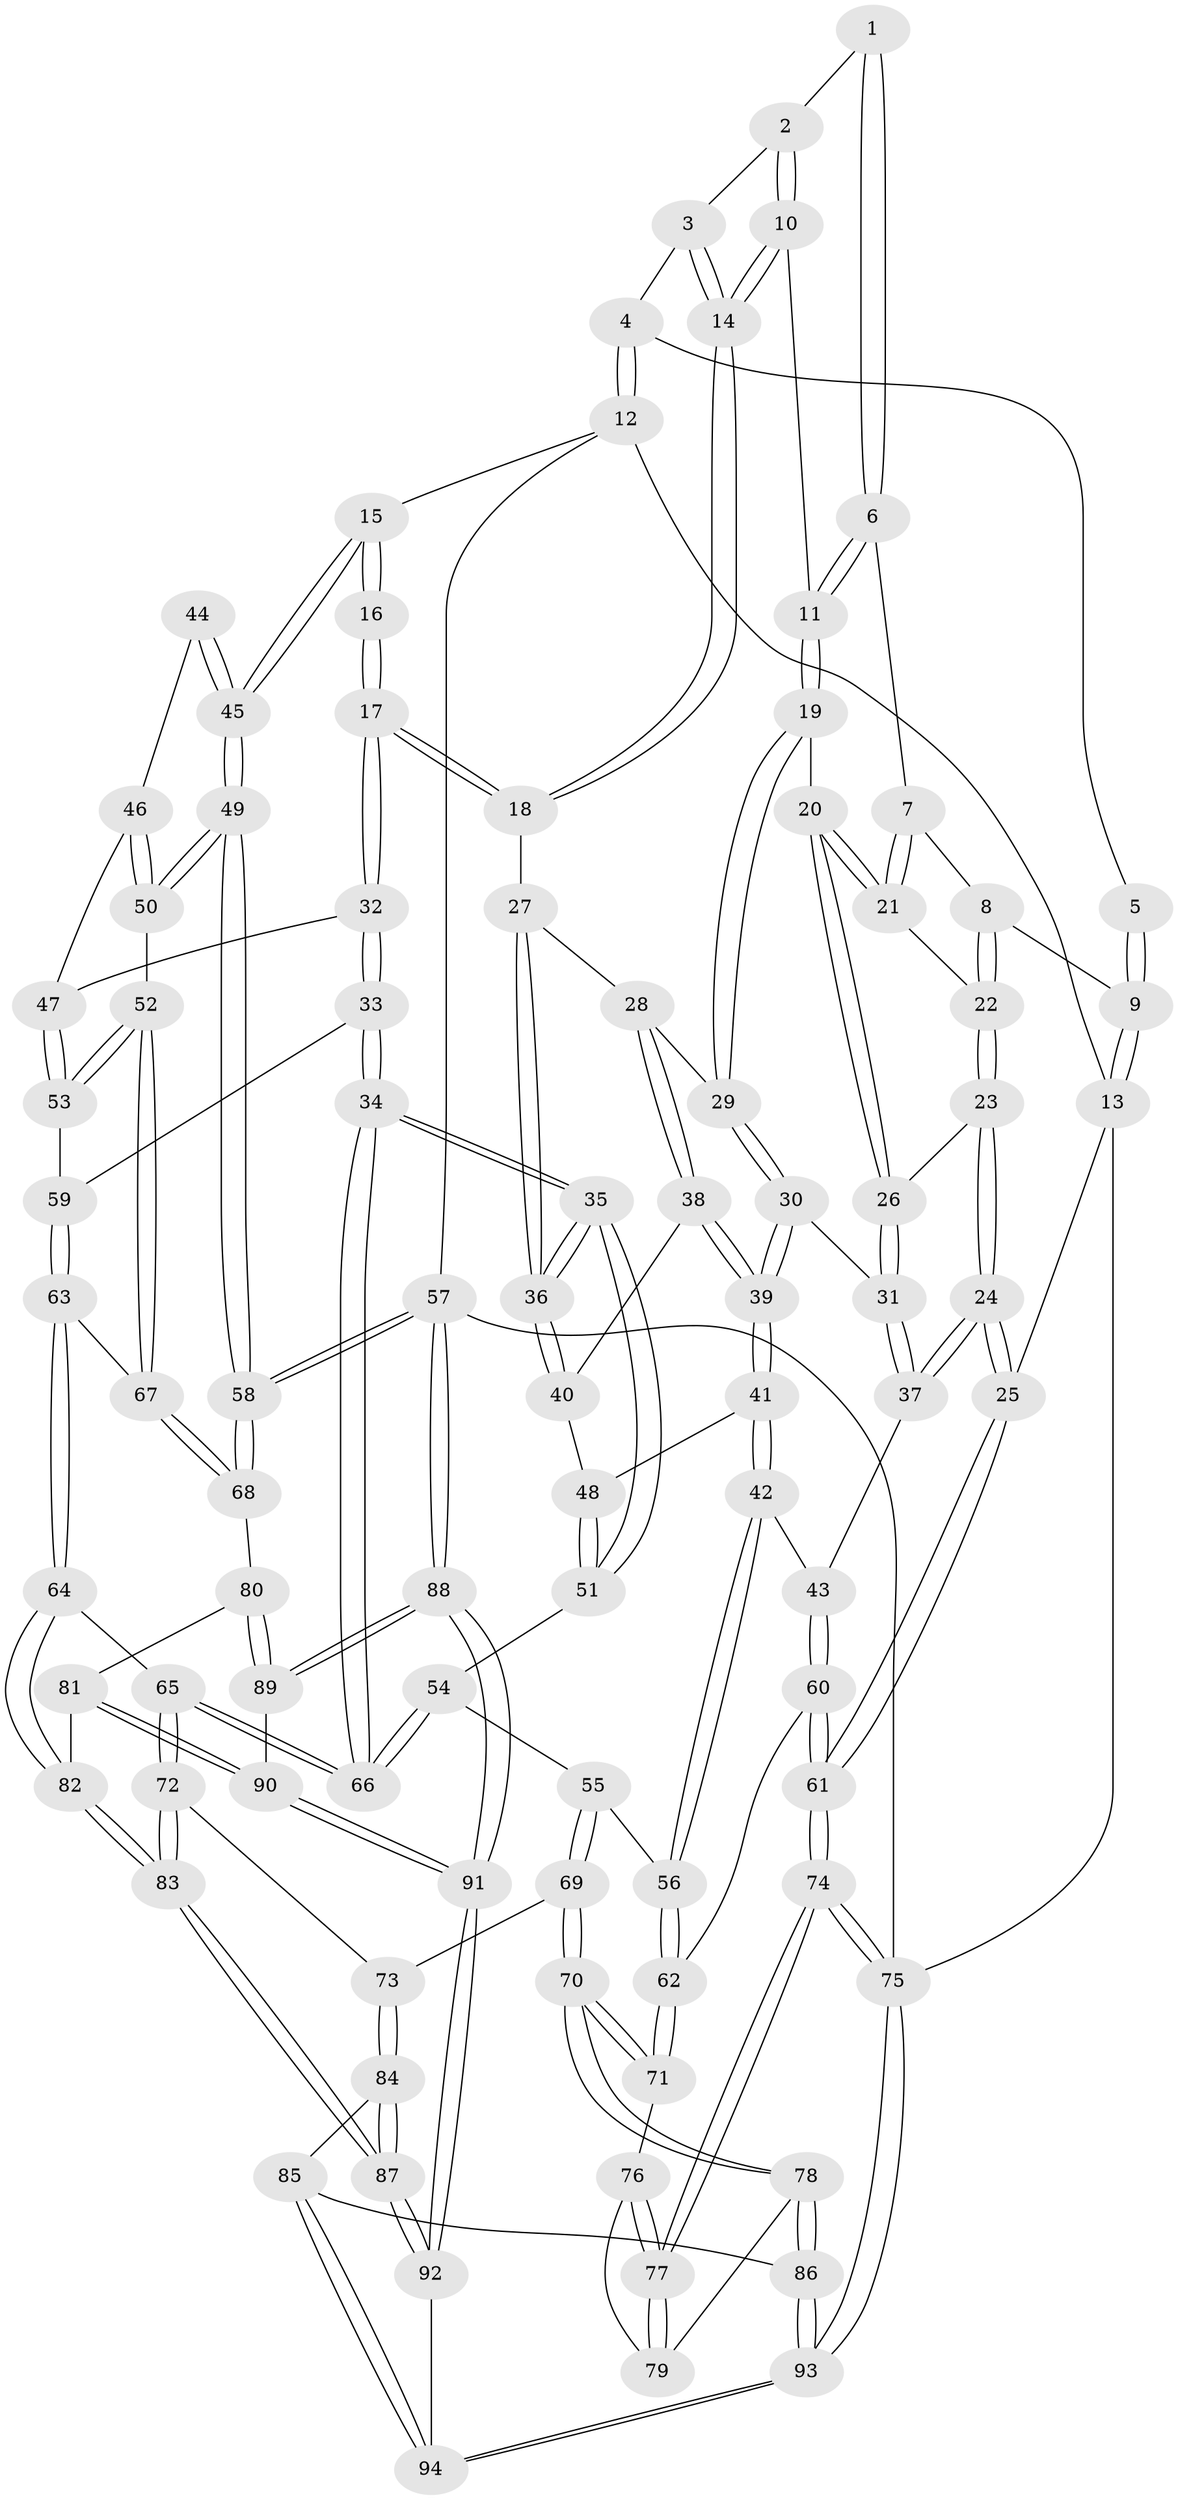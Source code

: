 // Generated by graph-tools (version 1.1) at 2025/27/03/09/25 03:27:07]
// undirected, 94 vertices, 232 edges
graph export_dot {
graph [start="1"]
  node [color=gray90,style=filled];
  1 [pos="+0.3801602379306993+0.02152934973968375"];
  2 [pos="+0.4061984005059976+0.05376339053714571"];
  3 [pos="+0.62913391739678+0.029824083443853042"];
  4 [pos="+0.7735928629880312+0"];
  5 [pos="+0.35122802526193875+0"];
  6 [pos="+0.3028305139223658+0.13662474157978563"];
  7 [pos="+0.3026302576265112+0.13655326478387417"];
  8 [pos="+0.032228345983226596+0"];
  9 [pos="+0+0"];
  10 [pos="+0.4534247221176738+0.13576776865143902"];
  11 [pos="+0.33881511690142474+0.19247680402882955"];
  12 [pos="+1+0"];
  13 [pos="+0+0"];
  14 [pos="+0.5626253433026552+0.16842986234669882"];
  15 [pos="+1+0"];
  16 [pos="+0.7529258154311244+0.2759522792164724"];
  17 [pos="+0.6702455204997759+0.32765295775040304"];
  18 [pos="+0.5680969714804495+0.20513629999807953"];
  19 [pos="+0.33304420167401394+0.24766165983749758"];
  20 [pos="+0.21814535119483366+0.2240290786200622"];
  21 [pos="+0.21261818230315843+0.18633467641346443"];
  22 [pos="+0.0756318424889723+0.06181676934546761"];
  23 [pos="+0.09607424028515996+0.25642744575274834"];
  24 [pos="+0+0.4113533759330288"];
  25 [pos="+0+0.41548706910577216"];
  26 [pos="+0.1538629298996612+0.2835623460313621"];
  27 [pos="+0.4822199468444128+0.26290315183000157"];
  28 [pos="+0.3539317210982594+0.28640759959314976"];
  29 [pos="+0.3394510577963351+0.2704861194091772"];
  30 [pos="+0.20575861997734216+0.3287617744399292"];
  31 [pos="+0.167664187827476+0.30333171163723627"];
  32 [pos="+0.6652046642786077+0.3824271719268545"];
  33 [pos="+0.6391601106736814+0.43131248180765575"];
  34 [pos="+0.5479664184583432+0.512154942386808"];
  35 [pos="+0.5318668781679271+0.4992454409924922"];
  36 [pos="+0.4724613808850509+0.4188040084718752"];
  37 [pos="+0.0732676199580574+0.47816468122211825"];
  38 [pos="+0.3576648432956134+0.3198578565918991"];
  39 [pos="+0.22947318435630187+0.4190602023944649"];
  40 [pos="+0.371618943824584+0.35080987448351364"];
  41 [pos="+0.22907957242258176+0.42328151468235115"];
  42 [pos="+0.18527674268825076+0.48905837626922694"];
  43 [pos="+0.0754953213798523+0.479652554366633"];
  44 [pos="+0.8492837259313379+0.38198677065356557"];
  45 [pos="+1+0.30651873860270895"];
  46 [pos="+0.7861515286092254+0.4072787295785148"];
  47 [pos="+0.7308963562256188+0.40179834134454095"];
  48 [pos="+0.3322706786910098+0.43767216950727"];
  49 [pos="+1+0.4062803129196845"];
  50 [pos="+0.9504985674831969+0.5004198113321583"];
  51 [pos="+0.34629155792042593+0.465123126748172"];
  52 [pos="+0.9059009814476273+0.5365091634071382"];
  53 [pos="+0.8739862686913864+0.5361801914869969"];
  54 [pos="+0.2958053100837417+0.5545956151877032"];
  55 [pos="+0.2534314491053002+0.5659399775086477"];
  56 [pos="+0.23063297263443125+0.5483641881418931"];
  57 [pos="+1+1"];
  58 [pos="+1+0.8043814995564266"];
  59 [pos="+0.7846336303380779+0.5537369382547217"];
  60 [pos="+0.07886694280414924+0.6393872844332562"];
  61 [pos="+0+0.687370384112577"];
  62 [pos="+0.09924579566216797+0.6600071397422638"];
  63 [pos="+0.7140595265458142+0.7233379776247286"];
  64 [pos="+0.6979489434063832+0.7278264735391727"];
  65 [pos="+0.5331095426152292+0.6353440923983027"];
  66 [pos="+0.530276550320038+0.6149770850198012"];
  67 [pos="+0.8724595530909772+0.7373406381208066"];
  68 [pos="+0.9283076111375841+0.7818316966783486"];
  69 [pos="+0.25877083541210183+0.745888639674398"];
  70 [pos="+0.19590785318107368+0.7816702001762094"];
  71 [pos="+0.10372892896694266+0.6692922973129963"];
  72 [pos="+0.45328555038352136+0.7305959335897357"];
  73 [pos="+0.4212327131245246+0.7605100126605203"];
  74 [pos="+0+0.7459901646652287"];
  75 [pos="+0+1"];
  76 [pos="+0.055173843309537826+0.7049148450410935"];
  77 [pos="+0+0.7494780505334862"];
  78 [pos="+0.15955429274763883+0.846200561946754"];
  79 [pos="+0+0.7933810792883301"];
  80 [pos="+0.8695773226630653+0.8905030718815947"];
  81 [pos="+0.7317543853441744+0.9115885959678471"];
  82 [pos="+0.6829482905537535+0.8728276779903684"];
  83 [pos="+0.6309175683448685+0.9079788546697339"];
  84 [pos="+0.4320680635350254+0.8667025495878994"];
  85 [pos="+0.29957952778218383+0.9490994620281009"];
  86 [pos="+0.15962279655519782+0.8675945917378578"];
  87 [pos="+0.5255025874383522+1"];
  88 [pos="+1+1"];
  89 [pos="+0.8909291066126788+1"];
  90 [pos="+0.7426314077806536+0.9485218284077843"];
  91 [pos="+0.7037561606420896+1"];
  92 [pos="+0.5123711372184107+1"];
  93 [pos="+0+1"];
  94 [pos="+0.365874428487777+1"];
  1 -- 2;
  1 -- 6;
  1 -- 6;
  2 -- 3;
  2 -- 10;
  2 -- 10;
  3 -- 4;
  3 -- 14;
  3 -- 14;
  4 -- 5;
  4 -- 12;
  4 -- 12;
  5 -- 9;
  5 -- 9;
  6 -- 7;
  6 -- 11;
  6 -- 11;
  7 -- 8;
  7 -- 21;
  7 -- 21;
  8 -- 9;
  8 -- 22;
  8 -- 22;
  9 -- 13;
  9 -- 13;
  10 -- 11;
  10 -- 14;
  10 -- 14;
  11 -- 19;
  11 -- 19;
  12 -- 13;
  12 -- 15;
  12 -- 57;
  13 -- 25;
  13 -- 75;
  14 -- 18;
  14 -- 18;
  15 -- 16;
  15 -- 16;
  15 -- 45;
  15 -- 45;
  16 -- 17;
  16 -- 17;
  17 -- 18;
  17 -- 18;
  17 -- 32;
  17 -- 32;
  18 -- 27;
  19 -- 20;
  19 -- 29;
  19 -- 29;
  20 -- 21;
  20 -- 21;
  20 -- 26;
  20 -- 26;
  21 -- 22;
  22 -- 23;
  22 -- 23;
  23 -- 24;
  23 -- 24;
  23 -- 26;
  24 -- 25;
  24 -- 25;
  24 -- 37;
  24 -- 37;
  25 -- 61;
  25 -- 61;
  26 -- 31;
  26 -- 31;
  27 -- 28;
  27 -- 36;
  27 -- 36;
  28 -- 29;
  28 -- 38;
  28 -- 38;
  29 -- 30;
  29 -- 30;
  30 -- 31;
  30 -- 39;
  30 -- 39;
  31 -- 37;
  31 -- 37;
  32 -- 33;
  32 -- 33;
  32 -- 47;
  33 -- 34;
  33 -- 34;
  33 -- 59;
  34 -- 35;
  34 -- 35;
  34 -- 66;
  34 -- 66;
  35 -- 36;
  35 -- 36;
  35 -- 51;
  35 -- 51;
  36 -- 40;
  36 -- 40;
  37 -- 43;
  38 -- 39;
  38 -- 39;
  38 -- 40;
  39 -- 41;
  39 -- 41;
  40 -- 48;
  41 -- 42;
  41 -- 42;
  41 -- 48;
  42 -- 43;
  42 -- 56;
  42 -- 56;
  43 -- 60;
  43 -- 60;
  44 -- 45;
  44 -- 45;
  44 -- 46;
  45 -- 49;
  45 -- 49;
  46 -- 47;
  46 -- 50;
  46 -- 50;
  47 -- 53;
  47 -- 53;
  48 -- 51;
  48 -- 51;
  49 -- 50;
  49 -- 50;
  49 -- 58;
  49 -- 58;
  50 -- 52;
  51 -- 54;
  52 -- 53;
  52 -- 53;
  52 -- 67;
  52 -- 67;
  53 -- 59;
  54 -- 55;
  54 -- 66;
  54 -- 66;
  55 -- 56;
  55 -- 69;
  55 -- 69;
  56 -- 62;
  56 -- 62;
  57 -- 58;
  57 -- 58;
  57 -- 88;
  57 -- 88;
  57 -- 75;
  58 -- 68;
  58 -- 68;
  59 -- 63;
  59 -- 63;
  60 -- 61;
  60 -- 61;
  60 -- 62;
  61 -- 74;
  61 -- 74;
  62 -- 71;
  62 -- 71;
  63 -- 64;
  63 -- 64;
  63 -- 67;
  64 -- 65;
  64 -- 82;
  64 -- 82;
  65 -- 66;
  65 -- 66;
  65 -- 72;
  65 -- 72;
  67 -- 68;
  67 -- 68;
  68 -- 80;
  69 -- 70;
  69 -- 70;
  69 -- 73;
  70 -- 71;
  70 -- 71;
  70 -- 78;
  70 -- 78;
  71 -- 76;
  72 -- 73;
  72 -- 83;
  72 -- 83;
  73 -- 84;
  73 -- 84;
  74 -- 75;
  74 -- 75;
  74 -- 77;
  74 -- 77;
  75 -- 93;
  75 -- 93;
  76 -- 77;
  76 -- 77;
  76 -- 79;
  77 -- 79;
  77 -- 79;
  78 -- 79;
  78 -- 86;
  78 -- 86;
  80 -- 81;
  80 -- 89;
  80 -- 89;
  81 -- 82;
  81 -- 90;
  81 -- 90;
  82 -- 83;
  82 -- 83;
  83 -- 87;
  83 -- 87;
  84 -- 85;
  84 -- 87;
  84 -- 87;
  85 -- 86;
  85 -- 94;
  85 -- 94;
  86 -- 93;
  86 -- 93;
  87 -- 92;
  87 -- 92;
  88 -- 89;
  88 -- 89;
  88 -- 91;
  88 -- 91;
  89 -- 90;
  90 -- 91;
  90 -- 91;
  91 -- 92;
  91 -- 92;
  92 -- 94;
  93 -- 94;
  93 -- 94;
}
